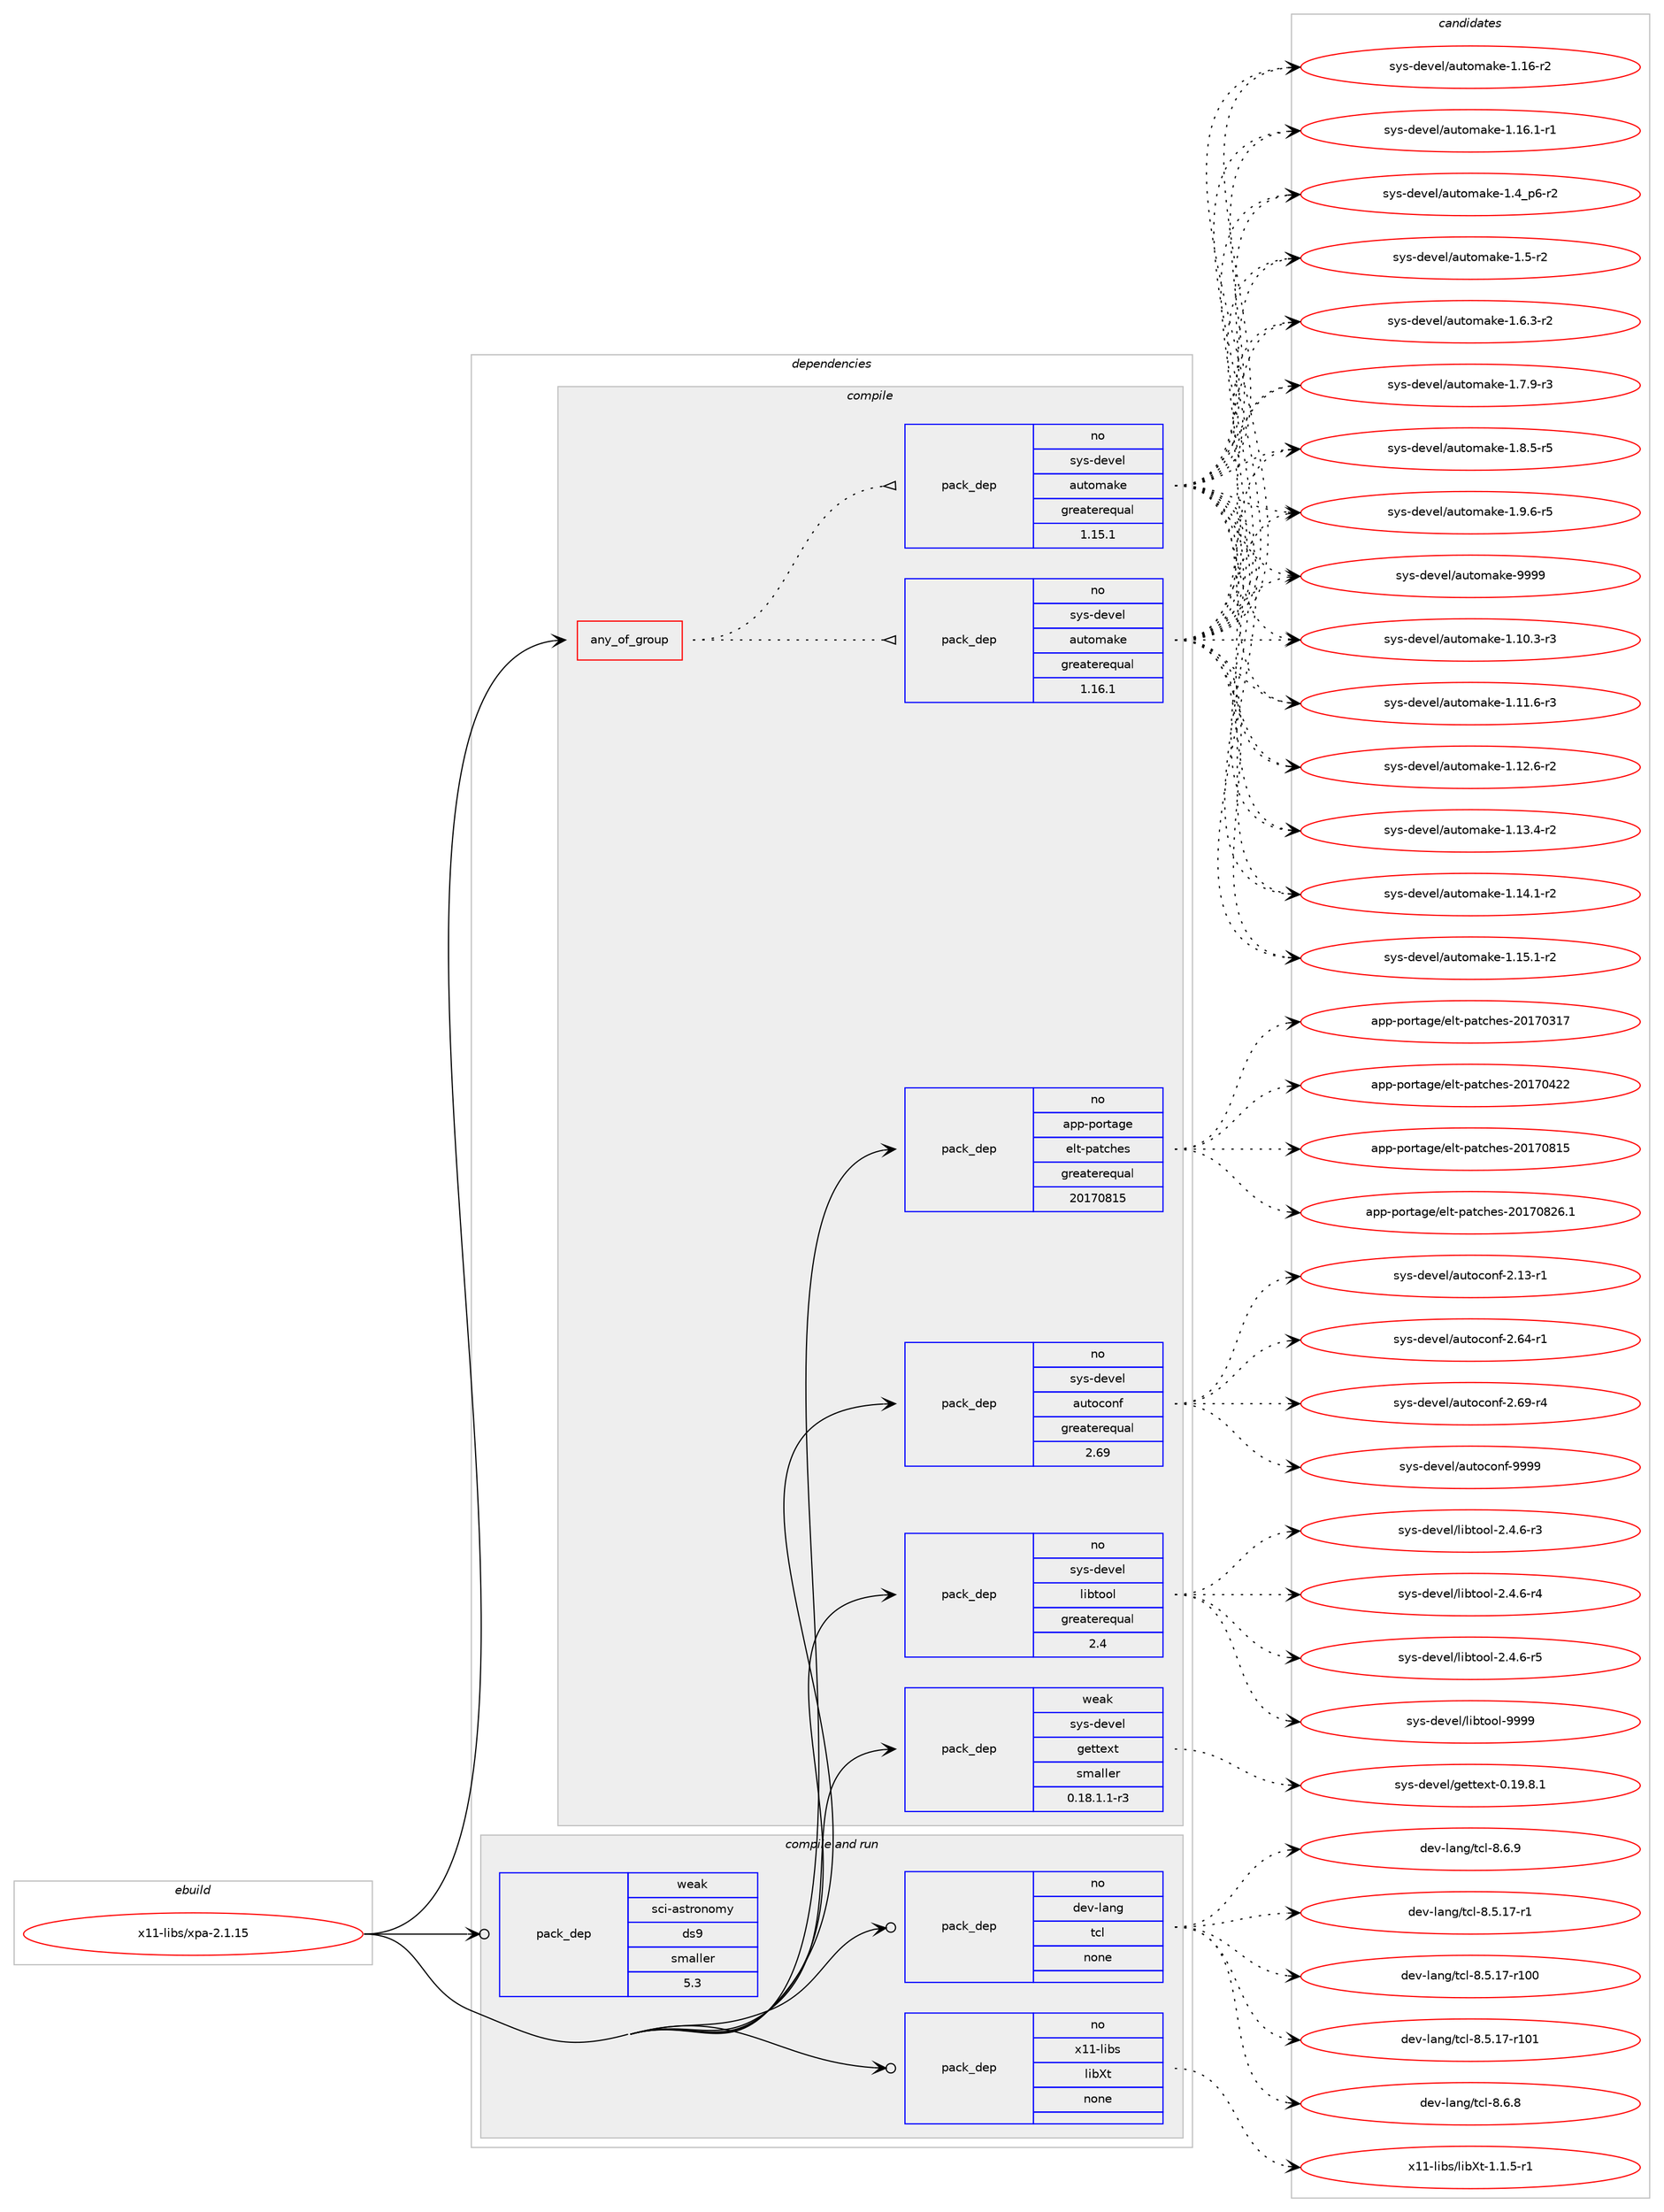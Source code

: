 digraph prolog {

# *************
# Graph options
# *************

newrank=true;
concentrate=true;
compound=true;
graph [rankdir=LR,fontname=Helvetica,fontsize=10,ranksep=1.5];#, ranksep=2.5, nodesep=0.2];
edge  [arrowhead=vee];
node  [fontname=Helvetica,fontsize=10];

# **********
# The ebuild
# **********

subgraph cluster_leftcol {
color=gray;
rank=same;
label=<<i>ebuild</i>>;
id [label="x11-libs/xpa-2.1.15", color=red, width=4, href="../x11-libs/xpa-2.1.15.svg"];
}

# ****************
# The dependencies
# ****************

subgraph cluster_midcol {
color=gray;
label=<<i>dependencies</i>>;
subgraph cluster_compile {
fillcolor="#eeeeee";
style=filled;
label=<<i>compile</i>>;
subgraph any28639 {
dependency1761928 [label=<<TABLE BORDER="0" CELLBORDER="1" CELLSPACING="0" CELLPADDING="4"><TR><TD CELLPADDING="10">any_of_group</TD></TR></TABLE>>, shape=none, color=red];subgraph pack1265908 {
dependency1761929 [label=<<TABLE BORDER="0" CELLBORDER="1" CELLSPACING="0" CELLPADDING="4" WIDTH="220"><TR><TD ROWSPAN="6" CELLPADDING="30">pack_dep</TD></TR><TR><TD WIDTH="110">no</TD></TR><TR><TD>sys-devel</TD></TR><TR><TD>automake</TD></TR><TR><TD>greaterequal</TD></TR><TR><TD>1.16.1</TD></TR></TABLE>>, shape=none, color=blue];
}
dependency1761928:e -> dependency1761929:w [weight=20,style="dotted",arrowhead="oinv"];
subgraph pack1265909 {
dependency1761930 [label=<<TABLE BORDER="0" CELLBORDER="1" CELLSPACING="0" CELLPADDING="4" WIDTH="220"><TR><TD ROWSPAN="6" CELLPADDING="30">pack_dep</TD></TR><TR><TD WIDTH="110">no</TD></TR><TR><TD>sys-devel</TD></TR><TR><TD>automake</TD></TR><TR><TD>greaterequal</TD></TR><TR><TD>1.15.1</TD></TR></TABLE>>, shape=none, color=blue];
}
dependency1761928:e -> dependency1761930:w [weight=20,style="dotted",arrowhead="oinv"];
}
id:e -> dependency1761928:w [weight=20,style="solid",arrowhead="vee"];
subgraph pack1265910 {
dependency1761931 [label=<<TABLE BORDER="0" CELLBORDER="1" CELLSPACING="0" CELLPADDING="4" WIDTH="220"><TR><TD ROWSPAN="6" CELLPADDING="30">pack_dep</TD></TR><TR><TD WIDTH="110">no</TD></TR><TR><TD>app-portage</TD></TR><TR><TD>elt-patches</TD></TR><TR><TD>greaterequal</TD></TR><TR><TD>20170815</TD></TR></TABLE>>, shape=none, color=blue];
}
id:e -> dependency1761931:w [weight=20,style="solid",arrowhead="vee"];
subgraph pack1265911 {
dependency1761932 [label=<<TABLE BORDER="0" CELLBORDER="1" CELLSPACING="0" CELLPADDING="4" WIDTH="220"><TR><TD ROWSPAN="6" CELLPADDING="30">pack_dep</TD></TR><TR><TD WIDTH="110">no</TD></TR><TR><TD>sys-devel</TD></TR><TR><TD>autoconf</TD></TR><TR><TD>greaterequal</TD></TR><TR><TD>2.69</TD></TR></TABLE>>, shape=none, color=blue];
}
id:e -> dependency1761932:w [weight=20,style="solid",arrowhead="vee"];
subgraph pack1265912 {
dependency1761933 [label=<<TABLE BORDER="0" CELLBORDER="1" CELLSPACING="0" CELLPADDING="4" WIDTH="220"><TR><TD ROWSPAN="6" CELLPADDING="30">pack_dep</TD></TR><TR><TD WIDTH="110">no</TD></TR><TR><TD>sys-devel</TD></TR><TR><TD>libtool</TD></TR><TR><TD>greaterequal</TD></TR><TR><TD>2.4</TD></TR></TABLE>>, shape=none, color=blue];
}
id:e -> dependency1761933:w [weight=20,style="solid",arrowhead="vee"];
subgraph pack1265913 {
dependency1761934 [label=<<TABLE BORDER="0" CELLBORDER="1" CELLSPACING="0" CELLPADDING="4" WIDTH="220"><TR><TD ROWSPAN="6" CELLPADDING="30">pack_dep</TD></TR><TR><TD WIDTH="110">weak</TD></TR><TR><TD>sys-devel</TD></TR><TR><TD>gettext</TD></TR><TR><TD>smaller</TD></TR><TR><TD>0.18.1.1-r3</TD></TR></TABLE>>, shape=none, color=blue];
}
id:e -> dependency1761934:w [weight=20,style="solid",arrowhead="vee"];
}
subgraph cluster_compileandrun {
fillcolor="#eeeeee";
style=filled;
label=<<i>compile and run</i>>;
subgraph pack1265914 {
dependency1761935 [label=<<TABLE BORDER="0" CELLBORDER="1" CELLSPACING="0" CELLPADDING="4" WIDTH="220"><TR><TD ROWSPAN="6" CELLPADDING="30">pack_dep</TD></TR><TR><TD WIDTH="110">no</TD></TR><TR><TD>dev-lang</TD></TR><TR><TD>tcl</TD></TR><TR><TD>none</TD></TR><TR><TD></TD></TR></TABLE>>, shape=none, color=blue];
}
id:e -> dependency1761935:w [weight=20,style="solid",arrowhead="odotvee"];
subgraph pack1265915 {
dependency1761936 [label=<<TABLE BORDER="0" CELLBORDER="1" CELLSPACING="0" CELLPADDING="4" WIDTH="220"><TR><TD ROWSPAN="6" CELLPADDING="30">pack_dep</TD></TR><TR><TD WIDTH="110">no</TD></TR><TR><TD>x11-libs</TD></TR><TR><TD>libXt</TD></TR><TR><TD>none</TD></TR><TR><TD></TD></TR></TABLE>>, shape=none, color=blue];
}
id:e -> dependency1761936:w [weight=20,style="solid",arrowhead="odotvee"];
subgraph pack1265916 {
dependency1761937 [label=<<TABLE BORDER="0" CELLBORDER="1" CELLSPACING="0" CELLPADDING="4" WIDTH="220"><TR><TD ROWSPAN="6" CELLPADDING="30">pack_dep</TD></TR><TR><TD WIDTH="110">weak</TD></TR><TR><TD>sci-astronomy</TD></TR><TR><TD>ds9</TD></TR><TR><TD>smaller</TD></TR><TR><TD>5.3</TD></TR></TABLE>>, shape=none, color=blue];
}
id:e -> dependency1761937:w [weight=20,style="solid",arrowhead="odotvee"];
}
subgraph cluster_run {
fillcolor="#eeeeee";
style=filled;
label=<<i>run</i>>;
}
}

# **************
# The candidates
# **************

subgraph cluster_choices {
rank=same;
color=gray;
label=<<i>candidates</i>>;

subgraph choice1265908 {
color=black;
nodesep=1;
choice11512111545100101118101108479711711611110997107101454946494846514511451 [label="sys-devel/automake-1.10.3-r3", color=red, width=4,href="../sys-devel/automake-1.10.3-r3.svg"];
choice11512111545100101118101108479711711611110997107101454946494946544511451 [label="sys-devel/automake-1.11.6-r3", color=red, width=4,href="../sys-devel/automake-1.11.6-r3.svg"];
choice11512111545100101118101108479711711611110997107101454946495046544511450 [label="sys-devel/automake-1.12.6-r2", color=red, width=4,href="../sys-devel/automake-1.12.6-r2.svg"];
choice11512111545100101118101108479711711611110997107101454946495146524511450 [label="sys-devel/automake-1.13.4-r2", color=red, width=4,href="../sys-devel/automake-1.13.4-r2.svg"];
choice11512111545100101118101108479711711611110997107101454946495246494511450 [label="sys-devel/automake-1.14.1-r2", color=red, width=4,href="../sys-devel/automake-1.14.1-r2.svg"];
choice11512111545100101118101108479711711611110997107101454946495346494511450 [label="sys-devel/automake-1.15.1-r2", color=red, width=4,href="../sys-devel/automake-1.15.1-r2.svg"];
choice1151211154510010111810110847971171161111099710710145494649544511450 [label="sys-devel/automake-1.16-r2", color=red, width=4,href="../sys-devel/automake-1.16-r2.svg"];
choice11512111545100101118101108479711711611110997107101454946495446494511449 [label="sys-devel/automake-1.16.1-r1", color=red, width=4,href="../sys-devel/automake-1.16.1-r1.svg"];
choice115121115451001011181011084797117116111109971071014549465295112544511450 [label="sys-devel/automake-1.4_p6-r2", color=red, width=4,href="../sys-devel/automake-1.4_p6-r2.svg"];
choice11512111545100101118101108479711711611110997107101454946534511450 [label="sys-devel/automake-1.5-r2", color=red, width=4,href="../sys-devel/automake-1.5-r2.svg"];
choice115121115451001011181011084797117116111109971071014549465446514511450 [label="sys-devel/automake-1.6.3-r2", color=red, width=4,href="../sys-devel/automake-1.6.3-r2.svg"];
choice115121115451001011181011084797117116111109971071014549465546574511451 [label="sys-devel/automake-1.7.9-r3", color=red, width=4,href="../sys-devel/automake-1.7.9-r3.svg"];
choice115121115451001011181011084797117116111109971071014549465646534511453 [label="sys-devel/automake-1.8.5-r5", color=red, width=4,href="../sys-devel/automake-1.8.5-r5.svg"];
choice115121115451001011181011084797117116111109971071014549465746544511453 [label="sys-devel/automake-1.9.6-r5", color=red, width=4,href="../sys-devel/automake-1.9.6-r5.svg"];
choice115121115451001011181011084797117116111109971071014557575757 [label="sys-devel/automake-9999", color=red, width=4,href="../sys-devel/automake-9999.svg"];
dependency1761929:e -> choice11512111545100101118101108479711711611110997107101454946494846514511451:w [style=dotted,weight="100"];
dependency1761929:e -> choice11512111545100101118101108479711711611110997107101454946494946544511451:w [style=dotted,weight="100"];
dependency1761929:e -> choice11512111545100101118101108479711711611110997107101454946495046544511450:w [style=dotted,weight="100"];
dependency1761929:e -> choice11512111545100101118101108479711711611110997107101454946495146524511450:w [style=dotted,weight="100"];
dependency1761929:e -> choice11512111545100101118101108479711711611110997107101454946495246494511450:w [style=dotted,weight="100"];
dependency1761929:e -> choice11512111545100101118101108479711711611110997107101454946495346494511450:w [style=dotted,weight="100"];
dependency1761929:e -> choice1151211154510010111810110847971171161111099710710145494649544511450:w [style=dotted,weight="100"];
dependency1761929:e -> choice11512111545100101118101108479711711611110997107101454946495446494511449:w [style=dotted,weight="100"];
dependency1761929:e -> choice115121115451001011181011084797117116111109971071014549465295112544511450:w [style=dotted,weight="100"];
dependency1761929:e -> choice11512111545100101118101108479711711611110997107101454946534511450:w [style=dotted,weight="100"];
dependency1761929:e -> choice115121115451001011181011084797117116111109971071014549465446514511450:w [style=dotted,weight="100"];
dependency1761929:e -> choice115121115451001011181011084797117116111109971071014549465546574511451:w [style=dotted,weight="100"];
dependency1761929:e -> choice115121115451001011181011084797117116111109971071014549465646534511453:w [style=dotted,weight="100"];
dependency1761929:e -> choice115121115451001011181011084797117116111109971071014549465746544511453:w [style=dotted,weight="100"];
dependency1761929:e -> choice115121115451001011181011084797117116111109971071014557575757:w [style=dotted,weight="100"];
}
subgraph choice1265909 {
color=black;
nodesep=1;
choice11512111545100101118101108479711711611110997107101454946494846514511451 [label="sys-devel/automake-1.10.3-r3", color=red, width=4,href="../sys-devel/automake-1.10.3-r3.svg"];
choice11512111545100101118101108479711711611110997107101454946494946544511451 [label="sys-devel/automake-1.11.6-r3", color=red, width=4,href="../sys-devel/automake-1.11.6-r3.svg"];
choice11512111545100101118101108479711711611110997107101454946495046544511450 [label="sys-devel/automake-1.12.6-r2", color=red, width=4,href="../sys-devel/automake-1.12.6-r2.svg"];
choice11512111545100101118101108479711711611110997107101454946495146524511450 [label="sys-devel/automake-1.13.4-r2", color=red, width=4,href="../sys-devel/automake-1.13.4-r2.svg"];
choice11512111545100101118101108479711711611110997107101454946495246494511450 [label="sys-devel/automake-1.14.1-r2", color=red, width=4,href="../sys-devel/automake-1.14.1-r2.svg"];
choice11512111545100101118101108479711711611110997107101454946495346494511450 [label="sys-devel/automake-1.15.1-r2", color=red, width=4,href="../sys-devel/automake-1.15.1-r2.svg"];
choice1151211154510010111810110847971171161111099710710145494649544511450 [label="sys-devel/automake-1.16-r2", color=red, width=4,href="../sys-devel/automake-1.16-r2.svg"];
choice11512111545100101118101108479711711611110997107101454946495446494511449 [label="sys-devel/automake-1.16.1-r1", color=red, width=4,href="../sys-devel/automake-1.16.1-r1.svg"];
choice115121115451001011181011084797117116111109971071014549465295112544511450 [label="sys-devel/automake-1.4_p6-r2", color=red, width=4,href="../sys-devel/automake-1.4_p6-r2.svg"];
choice11512111545100101118101108479711711611110997107101454946534511450 [label="sys-devel/automake-1.5-r2", color=red, width=4,href="../sys-devel/automake-1.5-r2.svg"];
choice115121115451001011181011084797117116111109971071014549465446514511450 [label="sys-devel/automake-1.6.3-r2", color=red, width=4,href="../sys-devel/automake-1.6.3-r2.svg"];
choice115121115451001011181011084797117116111109971071014549465546574511451 [label="sys-devel/automake-1.7.9-r3", color=red, width=4,href="../sys-devel/automake-1.7.9-r3.svg"];
choice115121115451001011181011084797117116111109971071014549465646534511453 [label="sys-devel/automake-1.8.5-r5", color=red, width=4,href="../sys-devel/automake-1.8.5-r5.svg"];
choice115121115451001011181011084797117116111109971071014549465746544511453 [label="sys-devel/automake-1.9.6-r5", color=red, width=4,href="../sys-devel/automake-1.9.6-r5.svg"];
choice115121115451001011181011084797117116111109971071014557575757 [label="sys-devel/automake-9999", color=red, width=4,href="../sys-devel/automake-9999.svg"];
dependency1761930:e -> choice11512111545100101118101108479711711611110997107101454946494846514511451:w [style=dotted,weight="100"];
dependency1761930:e -> choice11512111545100101118101108479711711611110997107101454946494946544511451:w [style=dotted,weight="100"];
dependency1761930:e -> choice11512111545100101118101108479711711611110997107101454946495046544511450:w [style=dotted,weight="100"];
dependency1761930:e -> choice11512111545100101118101108479711711611110997107101454946495146524511450:w [style=dotted,weight="100"];
dependency1761930:e -> choice11512111545100101118101108479711711611110997107101454946495246494511450:w [style=dotted,weight="100"];
dependency1761930:e -> choice11512111545100101118101108479711711611110997107101454946495346494511450:w [style=dotted,weight="100"];
dependency1761930:e -> choice1151211154510010111810110847971171161111099710710145494649544511450:w [style=dotted,weight="100"];
dependency1761930:e -> choice11512111545100101118101108479711711611110997107101454946495446494511449:w [style=dotted,weight="100"];
dependency1761930:e -> choice115121115451001011181011084797117116111109971071014549465295112544511450:w [style=dotted,weight="100"];
dependency1761930:e -> choice11512111545100101118101108479711711611110997107101454946534511450:w [style=dotted,weight="100"];
dependency1761930:e -> choice115121115451001011181011084797117116111109971071014549465446514511450:w [style=dotted,weight="100"];
dependency1761930:e -> choice115121115451001011181011084797117116111109971071014549465546574511451:w [style=dotted,weight="100"];
dependency1761930:e -> choice115121115451001011181011084797117116111109971071014549465646534511453:w [style=dotted,weight="100"];
dependency1761930:e -> choice115121115451001011181011084797117116111109971071014549465746544511453:w [style=dotted,weight="100"];
dependency1761930:e -> choice115121115451001011181011084797117116111109971071014557575757:w [style=dotted,weight="100"];
}
subgraph choice1265910 {
color=black;
nodesep=1;
choice97112112451121111141169710310147101108116451129711699104101115455048495548514955 [label="app-portage/elt-patches-20170317", color=red, width=4,href="../app-portage/elt-patches-20170317.svg"];
choice97112112451121111141169710310147101108116451129711699104101115455048495548525050 [label="app-portage/elt-patches-20170422", color=red, width=4,href="../app-portage/elt-patches-20170422.svg"];
choice97112112451121111141169710310147101108116451129711699104101115455048495548564953 [label="app-portage/elt-patches-20170815", color=red, width=4,href="../app-portage/elt-patches-20170815.svg"];
choice971121124511211111411697103101471011081164511297116991041011154550484955485650544649 [label="app-portage/elt-patches-20170826.1", color=red, width=4,href="../app-portage/elt-patches-20170826.1.svg"];
dependency1761931:e -> choice97112112451121111141169710310147101108116451129711699104101115455048495548514955:w [style=dotted,weight="100"];
dependency1761931:e -> choice97112112451121111141169710310147101108116451129711699104101115455048495548525050:w [style=dotted,weight="100"];
dependency1761931:e -> choice97112112451121111141169710310147101108116451129711699104101115455048495548564953:w [style=dotted,weight="100"];
dependency1761931:e -> choice971121124511211111411697103101471011081164511297116991041011154550484955485650544649:w [style=dotted,weight="100"];
}
subgraph choice1265911 {
color=black;
nodesep=1;
choice1151211154510010111810110847971171161119911111010245504649514511449 [label="sys-devel/autoconf-2.13-r1", color=red, width=4,href="../sys-devel/autoconf-2.13-r1.svg"];
choice1151211154510010111810110847971171161119911111010245504654524511449 [label="sys-devel/autoconf-2.64-r1", color=red, width=4,href="../sys-devel/autoconf-2.64-r1.svg"];
choice1151211154510010111810110847971171161119911111010245504654574511452 [label="sys-devel/autoconf-2.69-r4", color=red, width=4,href="../sys-devel/autoconf-2.69-r4.svg"];
choice115121115451001011181011084797117116111991111101024557575757 [label="sys-devel/autoconf-9999", color=red, width=4,href="../sys-devel/autoconf-9999.svg"];
dependency1761932:e -> choice1151211154510010111810110847971171161119911111010245504649514511449:w [style=dotted,weight="100"];
dependency1761932:e -> choice1151211154510010111810110847971171161119911111010245504654524511449:w [style=dotted,weight="100"];
dependency1761932:e -> choice1151211154510010111810110847971171161119911111010245504654574511452:w [style=dotted,weight="100"];
dependency1761932:e -> choice115121115451001011181011084797117116111991111101024557575757:w [style=dotted,weight="100"];
}
subgraph choice1265912 {
color=black;
nodesep=1;
choice1151211154510010111810110847108105981161111111084550465246544511451 [label="sys-devel/libtool-2.4.6-r3", color=red, width=4,href="../sys-devel/libtool-2.4.6-r3.svg"];
choice1151211154510010111810110847108105981161111111084550465246544511452 [label="sys-devel/libtool-2.4.6-r4", color=red, width=4,href="../sys-devel/libtool-2.4.6-r4.svg"];
choice1151211154510010111810110847108105981161111111084550465246544511453 [label="sys-devel/libtool-2.4.6-r5", color=red, width=4,href="../sys-devel/libtool-2.4.6-r5.svg"];
choice1151211154510010111810110847108105981161111111084557575757 [label="sys-devel/libtool-9999", color=red, width=4,href="../sys-devel/libtool-9999.svg"];
dependency1761933:e -> choice1151211154510010111810110847108105981161111111084550465246544511451:w [style=dotted,weight="100"];
dependency1761933:e -> choice1151211154510010111810110847108105981161111111084550465246544511452:w [style=dotted,weight="100"];
dependency1761933:e -> choice1151211154510010111810110847108105981161111111084550465246544511453:w [style=dotted,weight="100"];
dependency1761933:e -> choice1151211154510010111810110847108105981161111111084557575757:w [style=dotted,weight="100"];
}
subgraph choice1265913 {
color=black;
nodesep=1;
choice1151211154510010111810110847103101116116101120116454846495746564649 [label="sys-devel/gettext-0.19.8.1", color=red, width=4,href="../sys-devel/gettext-0.19.8.1.svg"];
dependency1761934:e -> choice1151211154510010111810110847103101116116101120116454846495746564649:w [style=dotted,weight="100"];
}
subgraph choice1265914 {
color=black;
nodesep=1;
choice10010111845108971101034711699108455646534649554511449 [label="dev-lang/tcl-8.5.17-r1", color=red, width=4,href="../dev-lang/tcl-8.5.17-r1.svg"];
choice100101118451089711010347116991084556465346495545114494848 [label="dev-lang/tcl-8.5.17-r100", color=red, width=4,href="../dev-lang/tcl-8.5.17-r100.svg"];
choice100101118451089711010347116991084556465346495545114494849 [label="dev-lang/tcl-8.5.17-r101", color=red, width=4,href="../dev-lang/tcl-8.5.17-r101.svg"];
choice10010111845108971101034711699108455646544656 [label="dev-lang/tcl-8.6.8", color=red, width=4,href="../dev-lang/tcl-8.6.8.svg"];
choice10010111845108971101034711699108455646544657 [label="dev-lang/tcl-8.6.9", color=red, width=4,href="../dev-lang/tcl-8.6.9.svg"];
dependency1761935:e -> choice10010111845108971101034711699108455646534649554511449:w [style=dotted,weight="100"];
dependency1761935:e -> choice100101118451089711010347116991084556465346495545114494848:w [style=dotted,weight="100"];
dependency1761935:e -> choice100101118451089711010347116991084556465346495545114494849:w [style=dotted,weight="100"];
dependency1761935:e -> choice10010111845108971101034711699108455646544656:w [style=dotted,weight="100"];
dependency1761935:e -> choice10010111845108971101034711699108455646544657:w [style=dotted,weight="100"];
}
subgraph choice1265915 {
color=black;
nodesep=1;
choice120494945108105981154710810598881164549464946534511449 [label="x11-libs/libXt-1.1.5-r1", color=red, width=4,href="../x11-libs/libXt-1.1.5-r1.svg"];
dependency1761936:e -> choice120494945108105981154710810598881164549464946534511449:w [style=dotted,weight="100"];
}
subgraph choice1265916 {
color=black;
nodesep=1;
}
}

}

